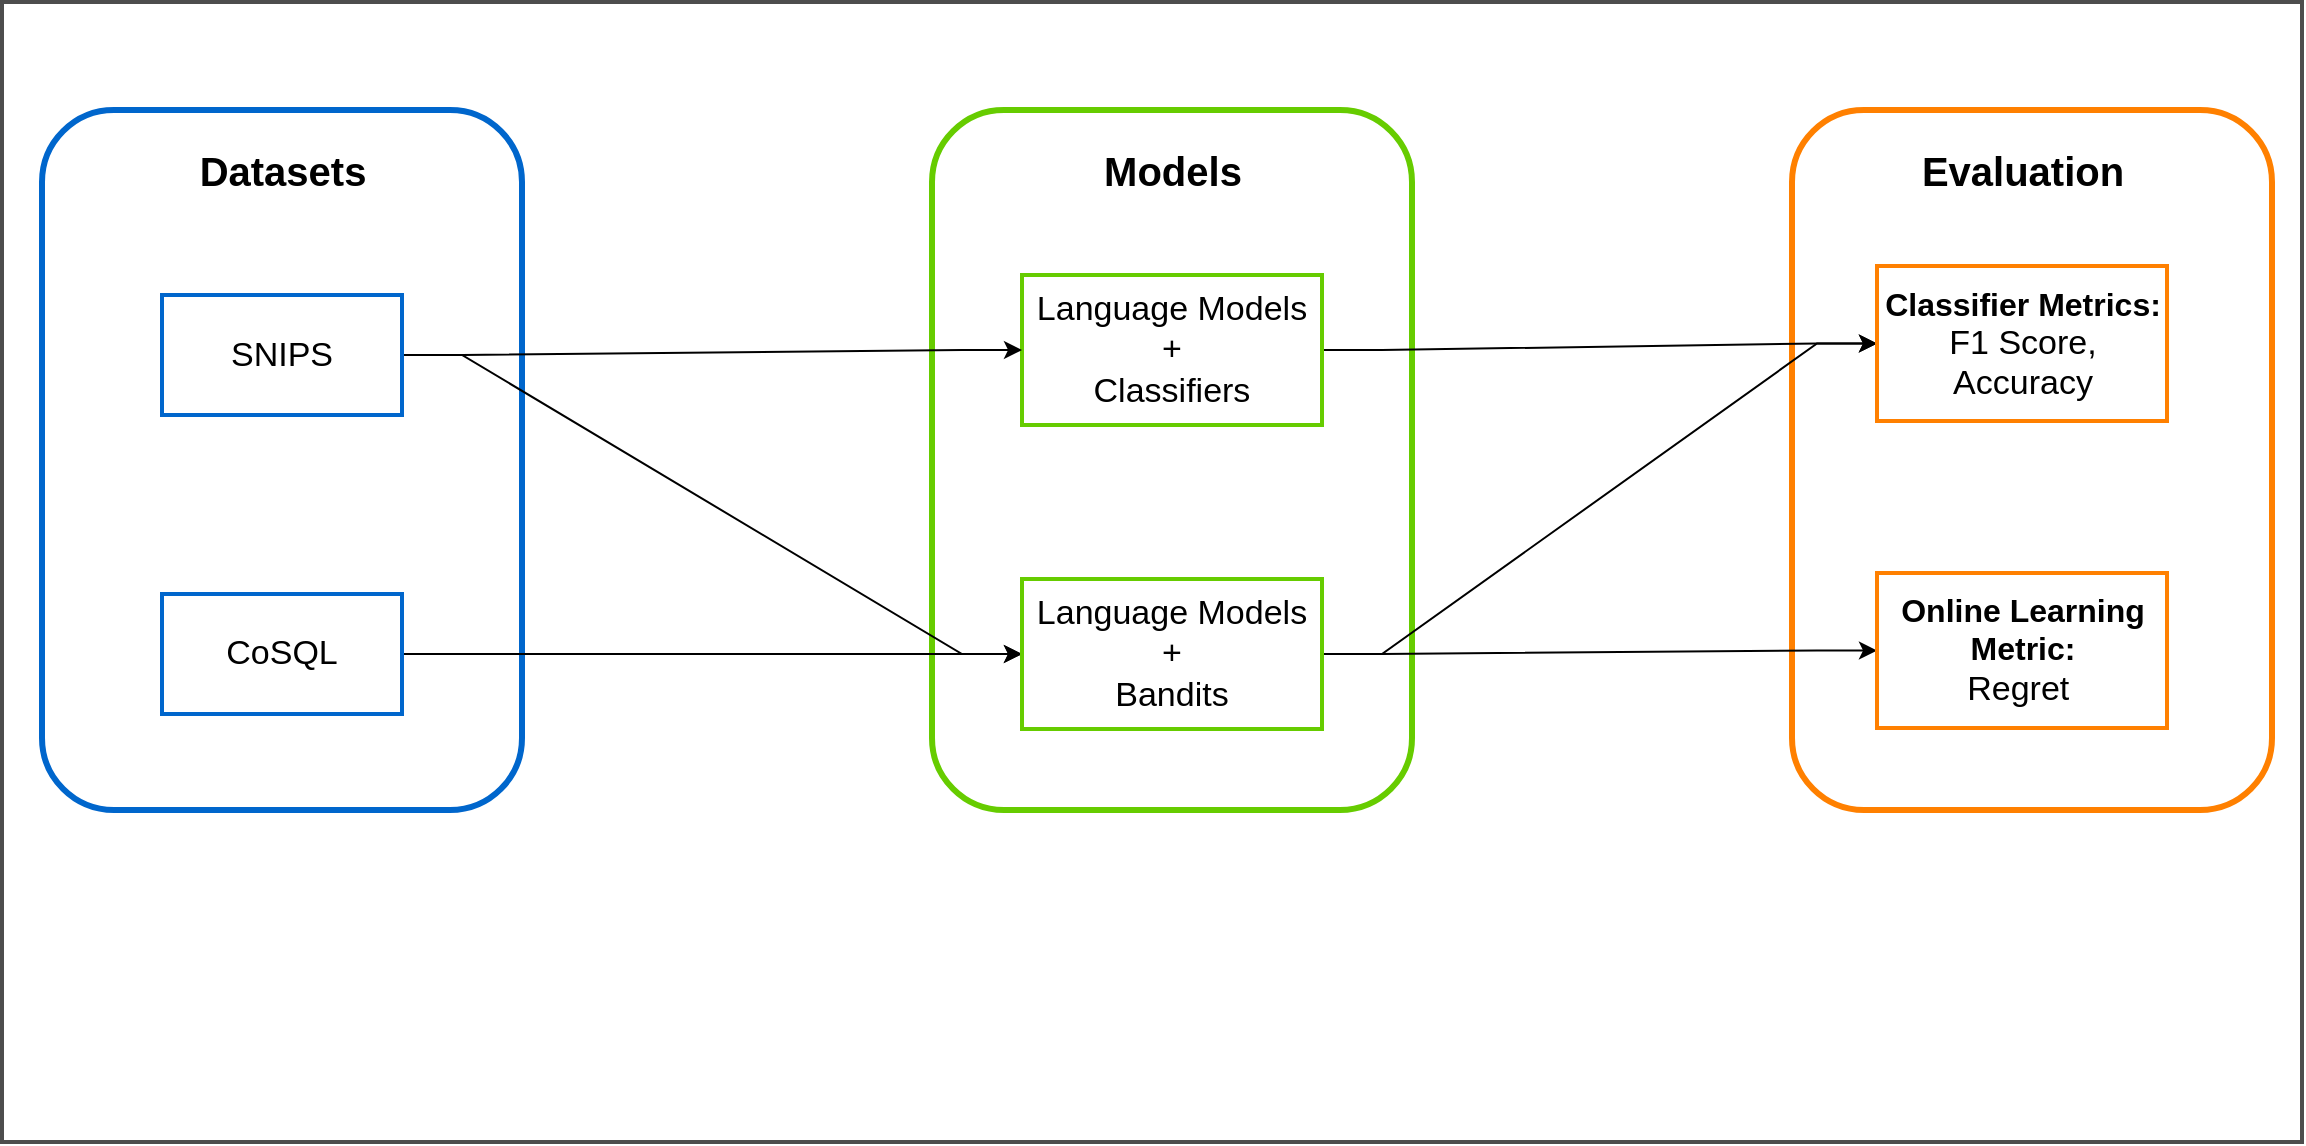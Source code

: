 <mxfile version="19.0.0" type="github"><diagram id="U4viIV3XaivJw4fxJDdO" name="Page-1"><mxGraphModel dx="2272" dy="762" grid="1" gridSize="10" guides="1" tooltips="1" connect="1" arrows="1" fold="1" page="1" pageScale="1" pageWidth="850" pageHeight="1100" math="0" shadow="0"><root><mxCell id="0"/><mxCell id="1" parent="0"/><mxCell id="HzxNZTvXeGD2J4_-lWQK-2" value="&lt;b&gt;&lt;font style=&quot;font-size: 20px&quot;&gt;Datasets&lt;/font&gt;&lt;/b&gt;" style="text;html=1;align=center;verticalAlign=middle;resizable=0;points=[];autosize=1;strokeColor=none;" parent="1" vertex="1"><mxGeometry x="-70" y="160" width="100" height="20" as="geometry"/></mxCell><mxCell id="HzxNZTvXeGD2J4_-lWQK-3" value="&lt;b&gt;&lt;font style=&quot;font-size: 20px&quot;&gt;Models&lt;/font&gt;&lt;/b&gt;" style="text;html=1;align=center;verticalAlign=middle;resizable=0;points=[];autosize=1;strokeColor=none;" parent="1" vertex="1"><mxGeometry x="385" y="160" width="80" height="20" as="geometry"/></mxCell><mxCell id="HzxNZTvXeGD2J4_-lWQK-4" value="&lt;b&gt;&lt;font style=&quot;font-size: 20px&quot;&gt;Evaluation&lt;/font&gt;&lt;/b&gt;" style="text;html=1;align=center;verticalAlign=middle;resizable=0;points=[];autosize=1;strokeColor=none;" parent="1" vertex="1"><mxGeometry x="790" y="160" width="120" height="20" as="geometry"/></mxCell><mxCell id="HzxNZTvXeGD2J4_-lWQK-5" value="&lt;font&gt;&lt;br&gt;&lt;/font&gt;" style="text;html=1;align=center;verticalAlign=middle;resizable=0;points=[];autosize=1;strokeColor=none;" parent="1" vertex="1"><mxGeometry x="-30" y="250" width="20" height="20" as="geometry"/></mxCell><mxCell id="HzxNZTvXeGD2J4_-lWQK-6" value="&lt;font&gt;&lt;br&gt;&lt;/font&gt;" style="text;html=1;align=center;verticalAlign=middle;resizable=0;points=[];autosize=1;strokeColor=none;" parent="1" vertex="1"><mxGeometry x="-30" y="397" width="20" height="20" as="geometry"/></mxCell><mxCell id="HzxNZTvXeGD2J4_-lWQK-7" value="&lt;font style=&quot;font-size: 17px&quot;&gt;&lt;br&gt;&lt;/font&gt;" style="text;html=1;align=center;verticalAlign=middle;resizable=0;points=[];autosize=1;strokeColor=none;" parent="1" vertex="1"><mxGeometry x="415" y="250" width="20" height="20" as="geometry"/></mxCell><mxCell id="HzxNZTvXeGD2J4_-lWQK-8" value="&lt;font style=&quot;font-size: 17px&quot;&gt;&lt;br&gt;&lt;/font&gt;" style="text;html=1;align=center;verticalAlign=middle;resizable=0;points=[];autosize=1;strokeColor=none;" parent="1" vertex="1"><mxGeometry x="415" y="402" width="20" height="20" as="geometry"/></mxCell><mxCell id="HzxNZTvXeGD2J4_-lWQK-9" value="&lt;font style=&quot;font-size: 17px&quot;&gt;&lt;br&gt;&lt;/font&gt;" style="text;html=1;align=center;verticalAlign=middle;resizable=0;points=[];autosize=1;strokeColor=none;" parent="1" vertex="1"><mxGeometry x="845" y="214" width="20" height="20" as="geometry"/></mxCell><mxCell id="HzxNZTvXeGD2J4_-lWQK-10" value="&lt;font style=&quot;font-size: 17px&quot;&gt;&lt;br&gt;&lt;/font&gt;" style="text;html=1;align=center;verticalAlign=middle;resizable=0;points=[];autosize=1;strokeColor=none;" parent="1" vertex="1"><mxGeometry x="845" y="377" width="20" height="20" as="geometry"/></mxCell><mxCell id="HzxNZTvXeGD2J4_-lWQK-11" value="" style="rounded=1;whiteSpace=wrap;html=1;fillColor=none;strokeColor=#0066CC;strokeWidth=3;" parent="1" vertex="1"><mxGeometry x="-140" y="140" width="240" height="350" as="geometry"/></mxCell><mxCell id="HzxNZTvXeGD2J4_-lWQK-12" value="" style="rounded=1;whiteSpace=wrap;html=1;fillColor=none;strokeColor=#66CC00;strokeWidth=3;" parent="1" vertex="1"><mxGeometry x="305" y="140" width="240" height="350" as="geometry"/></mxCell><mxCell id="HzxNZTvXeGD2J4_-lWQK-13" value="" style="rounded=1;whiteSpace=wrap;html=1;fillColor=none;strokeWidth=3;strokeColor=#FF8000;" parent="1" vertex="1"><mxGeometry x="735" y="140" width="240" height="350" as="geometry"/></mxCell><mxCell id="CzQ5qZAhfwt6oCLY_IuG-6" style="edgeStyle=entityRelationEdgeStyle;rounded=0;orthogonalLoop=1;jettySize=auto;html=1;entryX=0;entryY=0.5;entryDx=0;entryDy=0;elbow=vertical;" edge="1" parent="1" source="HzxNZTvXeGD2J4_-lWQK-14" target="HzxNZTvXeGD2J4_-lWQK-18"><mxGeometry relative="1" as="geometry"/></mxCell><mxCell id="HzxNZTvXeGD2J4_-lWQK-14" value="&lt;span style=&quot;font-size: 17px&quot;&gt;Language Models&lt;br&gt;&lt;/span&gt;&lt;span style=&quot;font-size: 17px&quot;&gt;+&lt;/span&gt;&lt;br style=&quot;font-size: 17px&quot;&gt;&lt;span style=&quot;font-size: 17px&quot;&gt;Classifiers&lt;/span&gt;" style="rounded=0;whiteSpace=wrap;html=1;fillColor=none;strokeColor=#66CC00;strokeWidth=2;" parent="1" vertex="1"><mxGeometry x="350" y="222.5" width="150" height="75" as="geometry"/></mxCell><mxCell id="CzQ5qZAhfwt6oCLY_IuG-3" style="edgeStyle=entityRelationEdgeStyle;rounded=0;orthogonalLoop=1;jettySize=auto;html=1;exitX=1;exitY=0.5;exitDx=0;exitDy=0;entryX=0;entryY=0.5;entryDx=0;entryDy=0;elbow=vertical;" edge="1" parent="1" source="HzxNZTvXeGD2J4_-lWQK-15" target="HzxNZTvXeGD2J4_-lWQK-17"><mxGeometry relative="1" as="geometry"/></mxCell><mxCell id="CzQ5qZAhfwt6oCLY_IuG-5" style="edgeStyle=entityRelationEdgeStyle;rounded=0;orthogonalLoop=1;jettySize=auto;html=1;entryX=0;entryY=0.5;entryDx=0;entryDy=0;elbow=vertical;" edge="1" parent="1" source="HzxNZTvXeGD2J4_-lWQK-15" target="HzxNZTvXeGD2J4_-lWQK-14"><mxGeometry relative="1" as="geometry"/></mxCell><mxCell id="HzxNZTvXeGD2J4_-lWQK-15" value="&lt;span style=&quot;font-size: 17px;&quot;&gt;SNIPS&lt;/span&gt;" style="rounded=0;whiteSpace=wrap;html=1;fillColor=none;strokeColor=#0066CC;strokeWidth=2;" parent="1" vertex="1"><mxGeometry x="-80" y="232.5" width="120" height="60" as="geometry"/></mxCell><mxCell id="CzQ5qZAhfwt6oCLY_IuG-4" style="edgeStyle=entityRelationEdgeStyle;rounded=0;orthogonalLoop=1;jettySize=auto;html=1;entryX=0;entryY=0.5;entryDx=0;entryDy=0;elbow=vertical;" edge="1" parent="1" source="HzxNZTvXeGD2J4_-lWQK-16" target="HzxNZTvXeGD2J4_-lWQK-17"><mxGeometry relative="1" as="geometry"/></mxCell><mxCell id="HzxNZTvXeGD2J4_-lWQK-16" value="&lt;span style=&quot;font-size: 17px&quot;&gt;CoSQL&lt;/span&gt;" style="rounded=0;whiteSpace=wrap;html=1;fillColor=none;strokeColor=#0066CC;strokeWidth=2;" parent="1" vertex="1"><mxGeometry x="-80" y="382" width="120" height="60" as="geometry"/></mxCell><mxCell id="CzQ5qZAhfwt6oCLY_IuG-7" style="edgeStyle=entityRelationEdgeStyle;rounded=0;orthogonalLoop=1;jettySize=auto;html=1;entryX=0;entryY=0.5;entryDx=0;entryDy=0;elbow=vertical;" edge="1" parent="1" source="HzxNZTvXeGD2J4_-lWQK-17" target="HzxNZTvXeGD2J4_-lWQK-19"><mxGeometry relative="1" as="geometry"/></mxCell><mxCell id="CzQ5qZAhfwt6oCLY_IuG-8" style="edgeStyle=entityRelationEdgeStyle;rounded=0;orthogonalLoop=1;jettySize=auto;html=1;entryX=0;entryY=0.5;entryDx=0;entryDy=0;elbow=vertical;" edge="1" parent="1" source="HzxNZTvXeGD2J4_-lWQK-17" target="HzxNZTvXeGD2J4_-lWQK-18"><mxGeometry relative="1" as="geometry"/></mxCell><mxCell id="HzxNZTvXeGD2J4_-lWQK-17" value="&lt;span style=&quot;font-size: 17px&quot;&gt;Language Models&lt;br&gt;&lt;/span&gt;&lt;span style=&quot;font-size: 17px&quot;&gt;+&lt;/span&gt;&lt;br style=&quot;font-size: 17px&quot;&gt;&lt;span style=&quot;font-size: 17px&quot;&gt;Bandits&lt;/span&gt;" style="rounded=0;whiteSpace=wrap;html=1;fillColor=none;strokeColor=#66CC00;strokeWidth=2;" parent="1" vertex="1"><mxGeometry x="350" y="374.5" width="150" height="75" as="geometry"/></mxCell><mxCell id="HzxNZTvXeGD2J4_-lWQK-18" value="&lt;b&gt;&lt;font style=&quot;font-size: 16px&quot;&gt;Classifier Metrics:&lt;/font&gt;&lt;/b&gt;&lt;br&gt;&lt;span style=&quot;font-size: 17px&quot;&gt;F1 Score,&lt;/span&gt;&lt;br style=&quot;font-size: 17px&quot;&gt;&lt;span style=&quot;font-size: 17px&quot;&gt;Accuracy&lt;/span&gt;" style="rounded=0;whiteSpace=wrap;html=1;fillColor=none;strokeWidth=2;strokeColor=#FF8000;" parent="1" vertex="1"><mxGeometry x="777.5" y="218" width="145" height="77.5" as="geometry"/></mxCell><mxCell id="HzxNZTvXeGD2J4_-lWQK-19" value="&lt;b&gt;&lt;font style=&quot;font-size: 16px&quot;&gt;Online Learning Metric:&lt;br&gt;&lt;/font&gt;&lt;/b&gt;&lt;span style=&quot;font-size: 17px&quot;&gt;Regret&amp;nbsp;&lt;/span&gt;" style="rounded=0;whiteSpace=wrap;html=1;fillColor=none;strokeWidth=2;strokeColor=#FF8000;" parent="1" vertex="1"><mxGeometry x="777.5" y="371.5" width="145" height="77.5" as="geometry"/></mxCell><UserObject label="" link="https://upload.wikimedia.org/wikipedia/commons/thumb/2/2d/Tensorflow_logo.svg/1200px-Tensorflow_logo.svg.png" id="HzxNZTvXeGD2J4_-lWQK-25"><mxCell style="rounded=0;whiteSpace=wrap;html=1;strokeWidth=2;strokeColor=#4D4D4D;fillColor=none;" parent="1" vertex="1"><mxGeometry x="-160" y="86" width="1150" height="570" as="geometry"/></mxCell></UserObject><mxCell id="HzxNZTvXeGD2J4_-lWQK-26" value="" style="shape=image;verticalLabelPosition=bottom;labelBackgroundColor=#ffffff;verticalAlign=top;aspect=fixed;imageAspect=0;image=https://uptime-storage.s3.amazonaws.com/logos/d32f5c39b694f3e64d29fc2c9b988cdd.png;" parent="1" vertex="1"><mxGeometry x="170" y="509.99" width="130" height="130" as="geometry"/></mxCell><mxCell id="HzxNZTvXeGD2J4_-lWQK-27" value="" style="shape=image;verticalLabelPosition=bottom;labelBackgroundColor=#ffffff;verticalAlign=top;aspect=fixed;imageAspect=0;image=https://upload.wikimedia.org/wikipedia/commons/thumb/2/2d/Tensorflow_logo.svg/1200px-Tensorflow_logo.svg.png;" parent="1" vertex="1"><mxGeometry x="367" y="523.64" width="96" height="102.71" as="geometry"/></mxCell><mxCell id="HzxNZTvXeGD2J4_-lWQK-28" value="" style="shape=image;verticalLabelPosition=bottom;labelBackgroundColor=#ffffff;verticalAlign=top;aspect=fixed;imageAspect=0;image=https://pytorch.org/assets/images/pytorch-logo.png;" parent="1" vertex="1"><mxGeometry x="500" y="509.99" width="140" height="140" as="geometry"/></mxCell></root></mxGraphModel></diagram></mxfile>